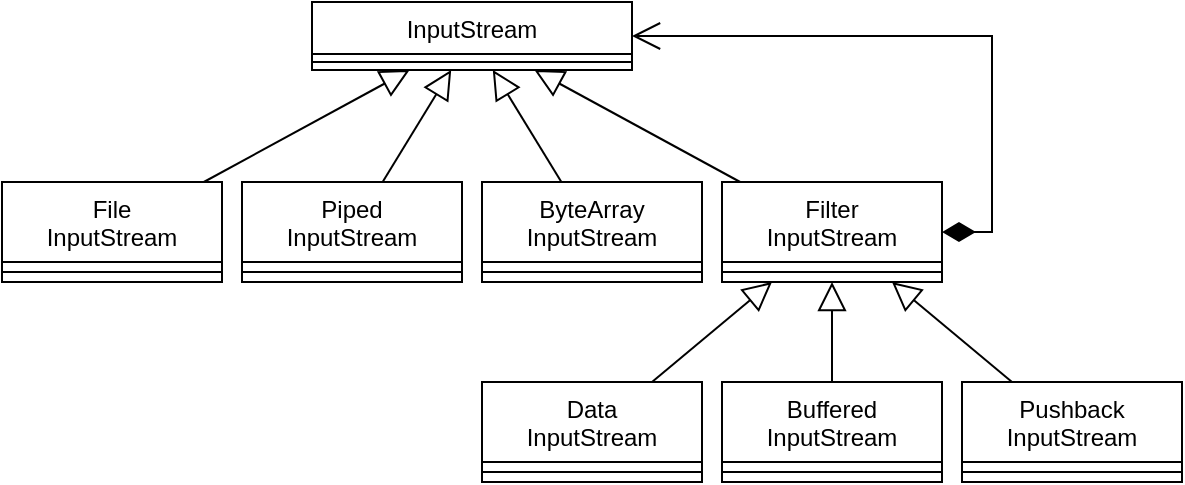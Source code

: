 <mxfile version="24.0.1" type="device">
  <diagram id="C5RBs43oDa-KdzZeNtuy" name="Page-1">
    <mxGraphModel dx="377" dy="522" grid="1" gridSize="10" guides="1" tooltips="1" connect="1" arrows="1" fold="1" page="1" pageScale="1" pageWidth="827" pageHeight="1169" math="0" shadow="0">
      <root>
        <mxCell id="WIyWlLk6GJQsqaUBKTNV-0" />
        <mxCell id="WIyWlLk6GJQsqaUBKTNV-1" parent="WIyWlLk6GJQsqaUBKTNV-0" />
        <mxCell id="zkfFHV4jXpPFQw0GAbJ--0" value="InputStream" style="swimlane;fontStyle=0;align=center;verticalAlign=top;childLayout=stackLayout;horizontal=1;startSize=26;horizontalStack=0;resizeParent=1;resizeLast=0;collapsible=1;marginBottom=0;rounded=0;shadow=0;strokeWidth=1;" parent="WIyWlLk6GJQsqaUBKTNV-1" vertex="1">
          <mxGeometry x="220" y="120" width="160" height="34" as="geometry">
            <mxRectangle x="230" y="140" width="160" height="26" as="alternateBounds" />
          </mxGeometry>
        </mxCell>
        <mxCell id="zkfFHV4jXpPFQw0GAbJ--4" value="" style="line;html=1;strokeWidth=1;align=left;verticalAlign=middle;spacingTop=-1;spacingLeft=3;spacingRight=3;rotatable=0;labelPosition=right;points=[];portConstraint=eastwest;" parent="zkfFHV4jXpPFQw0GAbJ--0" vertex="1">
          <mxGeometry y="26" width="160" height="8" as="geometry" />
        </mxCell>
        <mxCell id="DmE8_Ru2y6Ek7n-amg94-8" value="File&#xa;InputStream" style="swimlane;fontStyle=0;align=center;verticalAlign=top;childLayout=stackLayout;horizontal=1;startSize=40;horizontalStack=0;resizeParent=1;resizeLast=0;collapsible=1;marginBottom=0;rounded=0;shadow=0;strokeWidth=1;" vertex="1" parent="WIyWlLk6GJQsqaUBKTNV-1">
          <mxGeometry x="65" y="210" width="110" height="50" as="geometry">
            <mxRectangle x="230" y="140" width="160" height="26" as="alternateBounds" />
          </mxGeometry>
        </mxCell>
        <mxCell id="DmE8_Ru2y6Ek7n-amg94-9" value="" style="line;html=1;strokeWidth=1;align=left;verticalAlign=middle;spacingTop=-1;spacingLeft=3;spacingRight=3;rotatable=0;labelPosition=right;points=[];portConstraint=eastwest;" vertex="1" parent="DmE8_Ru2y6Ek7n-amg94-8">
          <mxGeometry y="40" width="110" height="10" as="geometry" />
        </mxCell>
        <mxCell id="DmE8_Ru2y6Ek7n-amg94-10" value="Piped&#xa;InputStream" style="swimlane;fontStyle=0;align=center;verticalAlign=top;childLayout=stackLayout;horizontal=1;startSize=40;horizontalStack=0;resizeParent=1;resizeLast=0;collapsible=1;marginBottom=0;rounded=0;shadow=0;strokeWidth=1;" vertex="1" parent="WIyWlLk6GJQsqaUBKTNV-1">
          <mxGeometry x="185" y="210" width="110" height="50" as="geometry">
            <mxRectangle x="230" y="140" width="160" height="26" as="alternateBounds" />
          </mxGeometry>
        </mxCell>
        <mxCell id="DmE8_Ru2y6Ek7n-amg94-11" value="" style="line;html=1;strokeWidth=1;align=left;verticalAlign=middle;spacingTop=-1;spacingLeft=3;spacingRight=3;rotatable=0;labelPosition=right;points=[];portConstraint=eastwest;" vertex="1" parent="DmE8_Ru2y6Ek7n-amg94-10">
          <mxGeometry y="40" width="110" height="10" as="geometry" />
        </mxCell>
        <mxCell id="DmE8_Ru2y6Ek7n-amg94-12" value="ByteArray&#xa;InputStream" style="swimlane;fontStyle=0;align=center;verticalAlign=top;childLayout=stackLayout;horizontal=1;startSize=40;horizontalStack=0;resizeParent=1;resizeLast=0;collapsible=1;marginBottom=0;rounded=0;shadow=0;strokeWidth=1;" vertex="1" parent="WIyWlLk6GJQsqaUBKTNV-1">
          <mxGeometry x="305" y="210" width="110" height="50" as="geometry">
            <mxRectangle x="230" y="140" width="160" height="26" as="alternateBounds" />
          </mxGeometry>
        </mxCell>
        <mxCell id="DmE8_Ru2y6Ek7n-amg94-13" value="" style="line;html=1;strokeWidth=1;align=left;verticalAlign=middle;spacingTop=-1;spacingLeft=3;spacingRight=3;rotatable=0;labelPosition=right;points=[];portConstraint=eastwest;" vertex="1" parent="DmE8_Ru2y6Ek7n-amg94-12">
          <mxGeometry y="40" width="110" height="10" as="geometry" />
        </mxCell>
        <mxCell id="DmE8_Ru2y6Ek7n-amg94-14" value="Filter&#xa;InputStream" style="swimlane;fontStyle=0;align=center;verticalAlign=top;childLayout=stackLayout;horizontal=1;startSize=40;horizontalStack=0;resizeParent=1;resizeLast=0;collapsible=1;marginBottom=0;rounded=0;shadow=0;strokeWidth=1;" vertex="1" parent="WIyWlLk6GJQsqaUBKTNV-1">
          <mxGeometry x="425" y="210" width="110" height="50" as="geometry">
            <mxRectangle x="230" y="140" width="160" height="26" as="alternateBounds" />
          </mxGeometry>
        </mxCell>
        <mxCell id="DmE8_Ru2y6Ek7n-amg94-15" value="" style="line;html=1;strokeWidth=1;align=left;verticalAlign=middle;spacingTop=-1;spacingLeft=3;spacingRight=3;rotatable=0;labelPosition=right;points=[];portConstraint=eastwest;" vertex="1" parent="DmE8_Ru2y6Ek7n-amg94-14">
          <mxGeometry y="40" width="110" height="10" as="geometry" />
        </mxCell>
        <mxCell id="DmE8_Ru2y6Ek7n-amg94-16" value="" style="endArrow=block;endFill=0;endSize=12;html=1;rounded=0;" edge="1" parent="WIyWlLk6GJQsqaUBKTNV-1" source="DmE8_Ru2y6Ek7n-amg94-8" target="zkfFHV4jXpPFQw0GAbJ--0">
          <mxGeometry width="160" relative="1" as="geometry">
            <mxPoint x="120" y="190" as="sourcePoint" />
            <mxPoint x="280" y="190" as="targetPoint" />
          </mxGeometry>
        </mxCell>
        <mxCell id="DmE8_Ru2y6Ek7n-amg94-17" value="" style="endArrow=block;endFill=0;endSize=12;html=1;rounded=0;" edge="1" parent="WIyWlLk6GJQsqaUBKTNV-1" source="DmE8_Ru2y6Ek7n-amg94-10" target="zkfFHV4jXpPFQw0GAbJ--0">
          <mxGeometry width="160" relative="1" as="geometry">
            <mxPoint x="305" y="196" as="sourcePoint" />
            <mxPoint x="408" y="140" as="targetPoint" />
          </mxGeometry>
        </mxCell>
        <mxCell id="DmE8_Ru2y6Ek7n-amg94-18" value="" style="endArrow=block;endFill=0;endSize=12;html=1;rounded=0;" edge="1" parent="WIyWlLk6GJQsqaUBKTNV-1" source="DmE8_Ru2y6Ek7n-amg94-12" target="zkfFHV4jXpPFQw0GAbJ--0">
          <mxGeometry width="160" relative="1" as="geometry">
            <mxPoint x="186" y="230" as="sourcePoint" />
            <mxPoint x="289" y="174" as="targetPoint" />
          </mxGeometry>
        </mxCell>
        <mxCell id="DmE8_Ru2y6Ek7n-amg94-19" value="" style="endArrow=block;endFill=0;endSize=12;html=1;rounded=0;" edge="1" parent="WIyWlLk6GJQsqaUBKTNV-1" source="DmE8_Ru2y6Ek7n-amg94-14" target="zkfFHV4jXpPFQw0GAbJ--0">
          <mxGeometry width="160" relative="1" as="geometry">
            <mxPoint x="196" y="240" as="sourcePoint" />
            <mxPoint x="299" y="184" as="targetPoint" />
          </mxGeometry>
        </mxCell>
        <mxCell id="DmE8_Ru2y6Ek7n-amg94-20" value="Data&#xa;InputStream" style="swimlane;fontStyle=0;align=center;verticalAlign=top;childLayout=stackLayout;horizontal=1;startSize=40;horizontalStack=0;resizeParent=1;resizeLast=0;collapsible=1;marginBottom=0;rounded=0;shadow=0;strokeWidth=1;" vertex="1" parent="WIyWlLk6GJQsqaUBKTNV-1">
          <mxGeometry x="305" y="310" width="110" height="50" as="geometry">
            <mxRectangle x="230" y="140" width="160" height="26" as="alternateBounds" />
          </mxGeometry>
        </mxCell>
        <mxCell id="DmE8_Ru2y6Ek7n-amg94-21" value="" style="line;html=1;strokeWidth=1;align=left;verticalAlign=middle;spacingTop=-1;spacingLeft=3;spacingRight=3;rotatable=0;labelPosition=right;points=[];portConstraint=eastwest;" vertex="1" parent="DmE8_Ru2y6Ek7n-amg94-20">
          <mxGeometry y="40" width="110" height="10" as="geometry" />
        </mxCell>
        <mxCell id="DmE8_Ru2y6Ek7n-amg94-22" value="Buffered&#xa;InputStream" style="swimlane;fontStyle=0;align=center;verticalAlign=top;childLayout=stackLayout;horizontal=1;startSize=40;horizontalStack=0;resizeParent=1;resizeLast=0;collapsible=1;marginBottom=0;rounded=0;shadow=0;strokeWidth=1;" vertex="1" parent="WIyWlLk6GJQsqaUBKTNV-1">
          <mxGeometry x="425" y="310" width="110" height="50" as="geometry">
            <mxRectangle x="230" y="140" width="160" height="26" as="alternateBounds" />
          </mxGeometry>
        </mxCell>
        <mxCell id="DmE8_Ru2y6Ek7n-amg94-23" value="" style="line;html=1;strokeWidth=1;align=left;verticalAlign=middle;spacingTop=-1;spacingLeft=3;spacingRight=3;rotatable=0;labelPosition=right;points=[];portConstraint=eastwest;" vertex="1" parent="DmE8_Ru2y6Ek7n-amg94-22">
          <mxGeometry y="40" width="110" height="10" as="geometry" />
        </mxCell>
        <mxCell id="DmE8_Ru2y6Ek7n-amg94-24" value="Pushback&#xa;InputStream" style="swimlane;fontStyle=0;align=center;verticalAlign=top;childLayout=stackLayout;horizontal=1;startSize=40;horizontalStack=0;resizeParent=1;resizeLast=0;collapsible=1;marginBottom=0;rounded=0;shadow=0;strokeWidth=1;" vertex="1" parent="WIyWlLk6GJQsqaUBKTNV-1">
          <mxGeometry x="545" y="310" width="110" height="50" as="geometry">
            <mxRectangle x="230" y="140" width="160" height="26" as="alternateBounds" />
          </mxGeometry>
        </mxCell>
        <mxCell id="DmE8_Ru2y6Ek7n-amg94-25" value="" style="line;html=1;strokeWidth=1;align=left;verticalAlign=middle;spacingTop=-1;spacingLeft=3;spacingRight=3;rotatable=0;labelPosition=right;points=[];portConstraint=eastwest;" vertex="1" parent="DmE8_Ru2y6Ek7n-amg94-24">
          <mxGeometry y="40" width="110" height="10" as="geometry" />
        </mxCell>
        <mxCell id="DmE8_Ru2y6Ek7n-amg94-27" value="" style="endArrow=block;endFill=0;endSize=12;html=1;rounded=0;" edge="1" parent="WIyWlLk6GJQsqaUBKTNV-1" source="DmE8_Ru2y6Ek7n-amg94-24" target="DmE8_Ru2y6Ek7n-amg94-14">
          <mxGeometry width="160" relative="1" as="geometry">
            <mxPoint x="444" y="220" as="sourcePoint" />
            <mxPoint x="341" y="164" as="targetPoint" />
          </mxGeometry>
        </mxCell>
        <mxCell id="DmE8_Ru2y6Ek7n-amg94-28" value="" style="endArrow=block;endFill=0;endSize=12;html=1;rounded=0;" edge="1" parent="WIyWlLk6GJQsqaUBKTNV-1" source="DmE8_Ru2y6Ek7n-amg94-22" target="DmE8_Ru2y6Ek7n-amg94-14">
          <mxGeometry width="160" relative="1" as="geometry">
            <mxPoint x="500" y="310" as="sourcePoint" />
            <mxPoint x="440" y="260" as="targetPoint" />
          </mxGeometry>
        </mxCell>
        <mxCell id="DmE8_Ru2y6Ek7n-amg94-29" value="" style="endArrow=block;endFill=0;endSize=12;html=1;rounded=0;" edge="1" parent="WIyWlLk6GJQsqaUBKTNV-1" source="DmE8_Ru2y6Ek7n-amg94-20" target="DmE8_Ru2y6Ek7n-amg94-14">
          <mxGeometry width="160" relative="1" as="geometry">
            <mxPoint x="490" y="320" as="sourcePoint" />
            <mxPoint x="490" y="270" as="targetPoint" />
          </mxGeometry>
        </mxCell>
        <mxCell id="DmE8_Ru2y6Ek7n-amg94-30" value="" style="endArrow=open;html=1;endSize=12;startArrow=diamondThin;startSize=14;startFill=1;edgeStyle=elbowEdgeStyle;align=left;verticalAlign=bottom;rounded=0;" edge="1" parent="WIyWlLk6GJQsqaUBKTNV-1" source="DmE8_Ru2y6Ek7n-amg94-14" target="zkfFHV4jXpPFQw0GAbJ--0">
          <mxGeometry x="-1" y="3" relative="1" as="geometry">
            <mxPoint x="540" y="230" as="sourcePoint" />
            <mxPoint x="600" y="140" as="targetPoint" />
            <Array as="points">
              <mxPoint x="560" y="190" />
            </Array>
          </mxGeometry>
        </mxCell>
      </root>
    </mxGraphModel>
  </diagram>
</mxfile>
